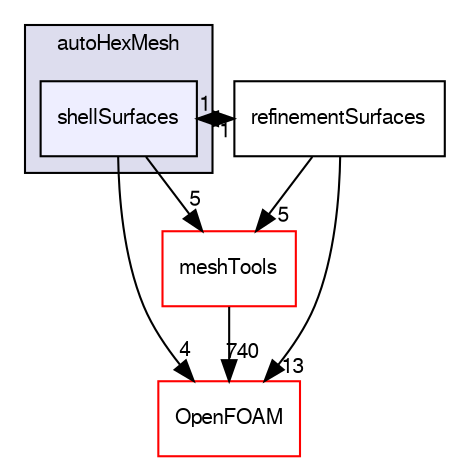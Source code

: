 digraph "src/mesh/autoMesh/autoHexMesh/shellSurfaces" {
  bgcolor=transparent;
  compound=true
  node [ fontsize="10", fontname="FreeSans"];
  edge [ labelfontsize="10", labelfontname="FreeSans"];
  subgraph clusterdir_2ed70c589061122d8c252fc1024d37eb {
    graph [ bgcolor="#ddddee", pencolor="black", label="autoHexMesh" fontname="FreeSans", fontsize="10", URL="dir_2ed70c589061122d8c252fc1024d37eb.html"]
  dir_6feb14b72aacbbd369ffe2b1e4b3bfb6 [shape=box, label="shellSurfaces", style="filled", fillcolor="#eeeeff", pencolor="black", URL="dir_6feb14b72aacbbd369ffe2b1e4b3bfb6.html"];
  }
  dir_678733bdf2b96948c1118f58bd1a2258 [shape=box label="refinementSurfaces" URL="dir_678733bdf2b96948c1118f58bd1a2258.html"];
  dir_ae30ad0bef50cf391b24c614251bb9fd [shape=box label="meshTools" color="red" URL="dir_ae30ad0bef50cf391b24c614251bb9fd.html"];
  dir_c5473ff19b20e6ec4dfe5c310b3778a8 [shape=box label="OpenFOAM" color="red" URL="dir_c5473ff19b20e6ec4dfe5c310b3778a8.html"];
  dir_678733bdf2b96948c1118f58bd1a2258->dir_6feb14b72aacbbd369ffe2b1e4b3bfb6 [headlabel="1", labeldistance=1.5 headhref="dir_001543_001544.html"];
  dir_678733bdf2b96948c1118f58bd1a2258->dir_ae30ad0bef50cf391b24c614251bb9fd [headlabel="5", labeldistance=1.5 headhref="dir_001543_001560.html"];
  dir_678733bdf2b96948c1118f58bd1a2258->dir_c5473ff19b20e6ec4dfe5c310b3778a8 [headlabel="13", labeldistance=1.5 headhref="dir_001543_001706.html"];
  dir_6feb14b72aacbbd369ffe2b1e4b3bfb6->dir_678733bdf2b96948c1118f58bd1a2258 [headlabel="1", labeldistance=1.5 headhref="dir_001544_001543.html"];
  dir_6feb14b72aacbbd369ffe2b1e4b3bfb6->dir_ae30ad0bef50cf391b24c614251bb9fd [headlabel="5", labeldistance=1.5 headhref="dir_001544_001560.html"];
  dir_6feb14b72aacbbd369ffe2b1e4b3bfb6->dir_c5473ff19b20e6ec4dfe5c310b3778a8 [headlabel="4", labeldistance=1.5 headhref="dir_001544_001706.html"];
  dir_ae30ad0bef50cf391b24c614251bb9fd->dir_c5473ff19b20e6ec4dfe5c310b3778a8 [headlabel="740", labeldistance=1.5 headhref="dir_001560_001706.html"];
}
